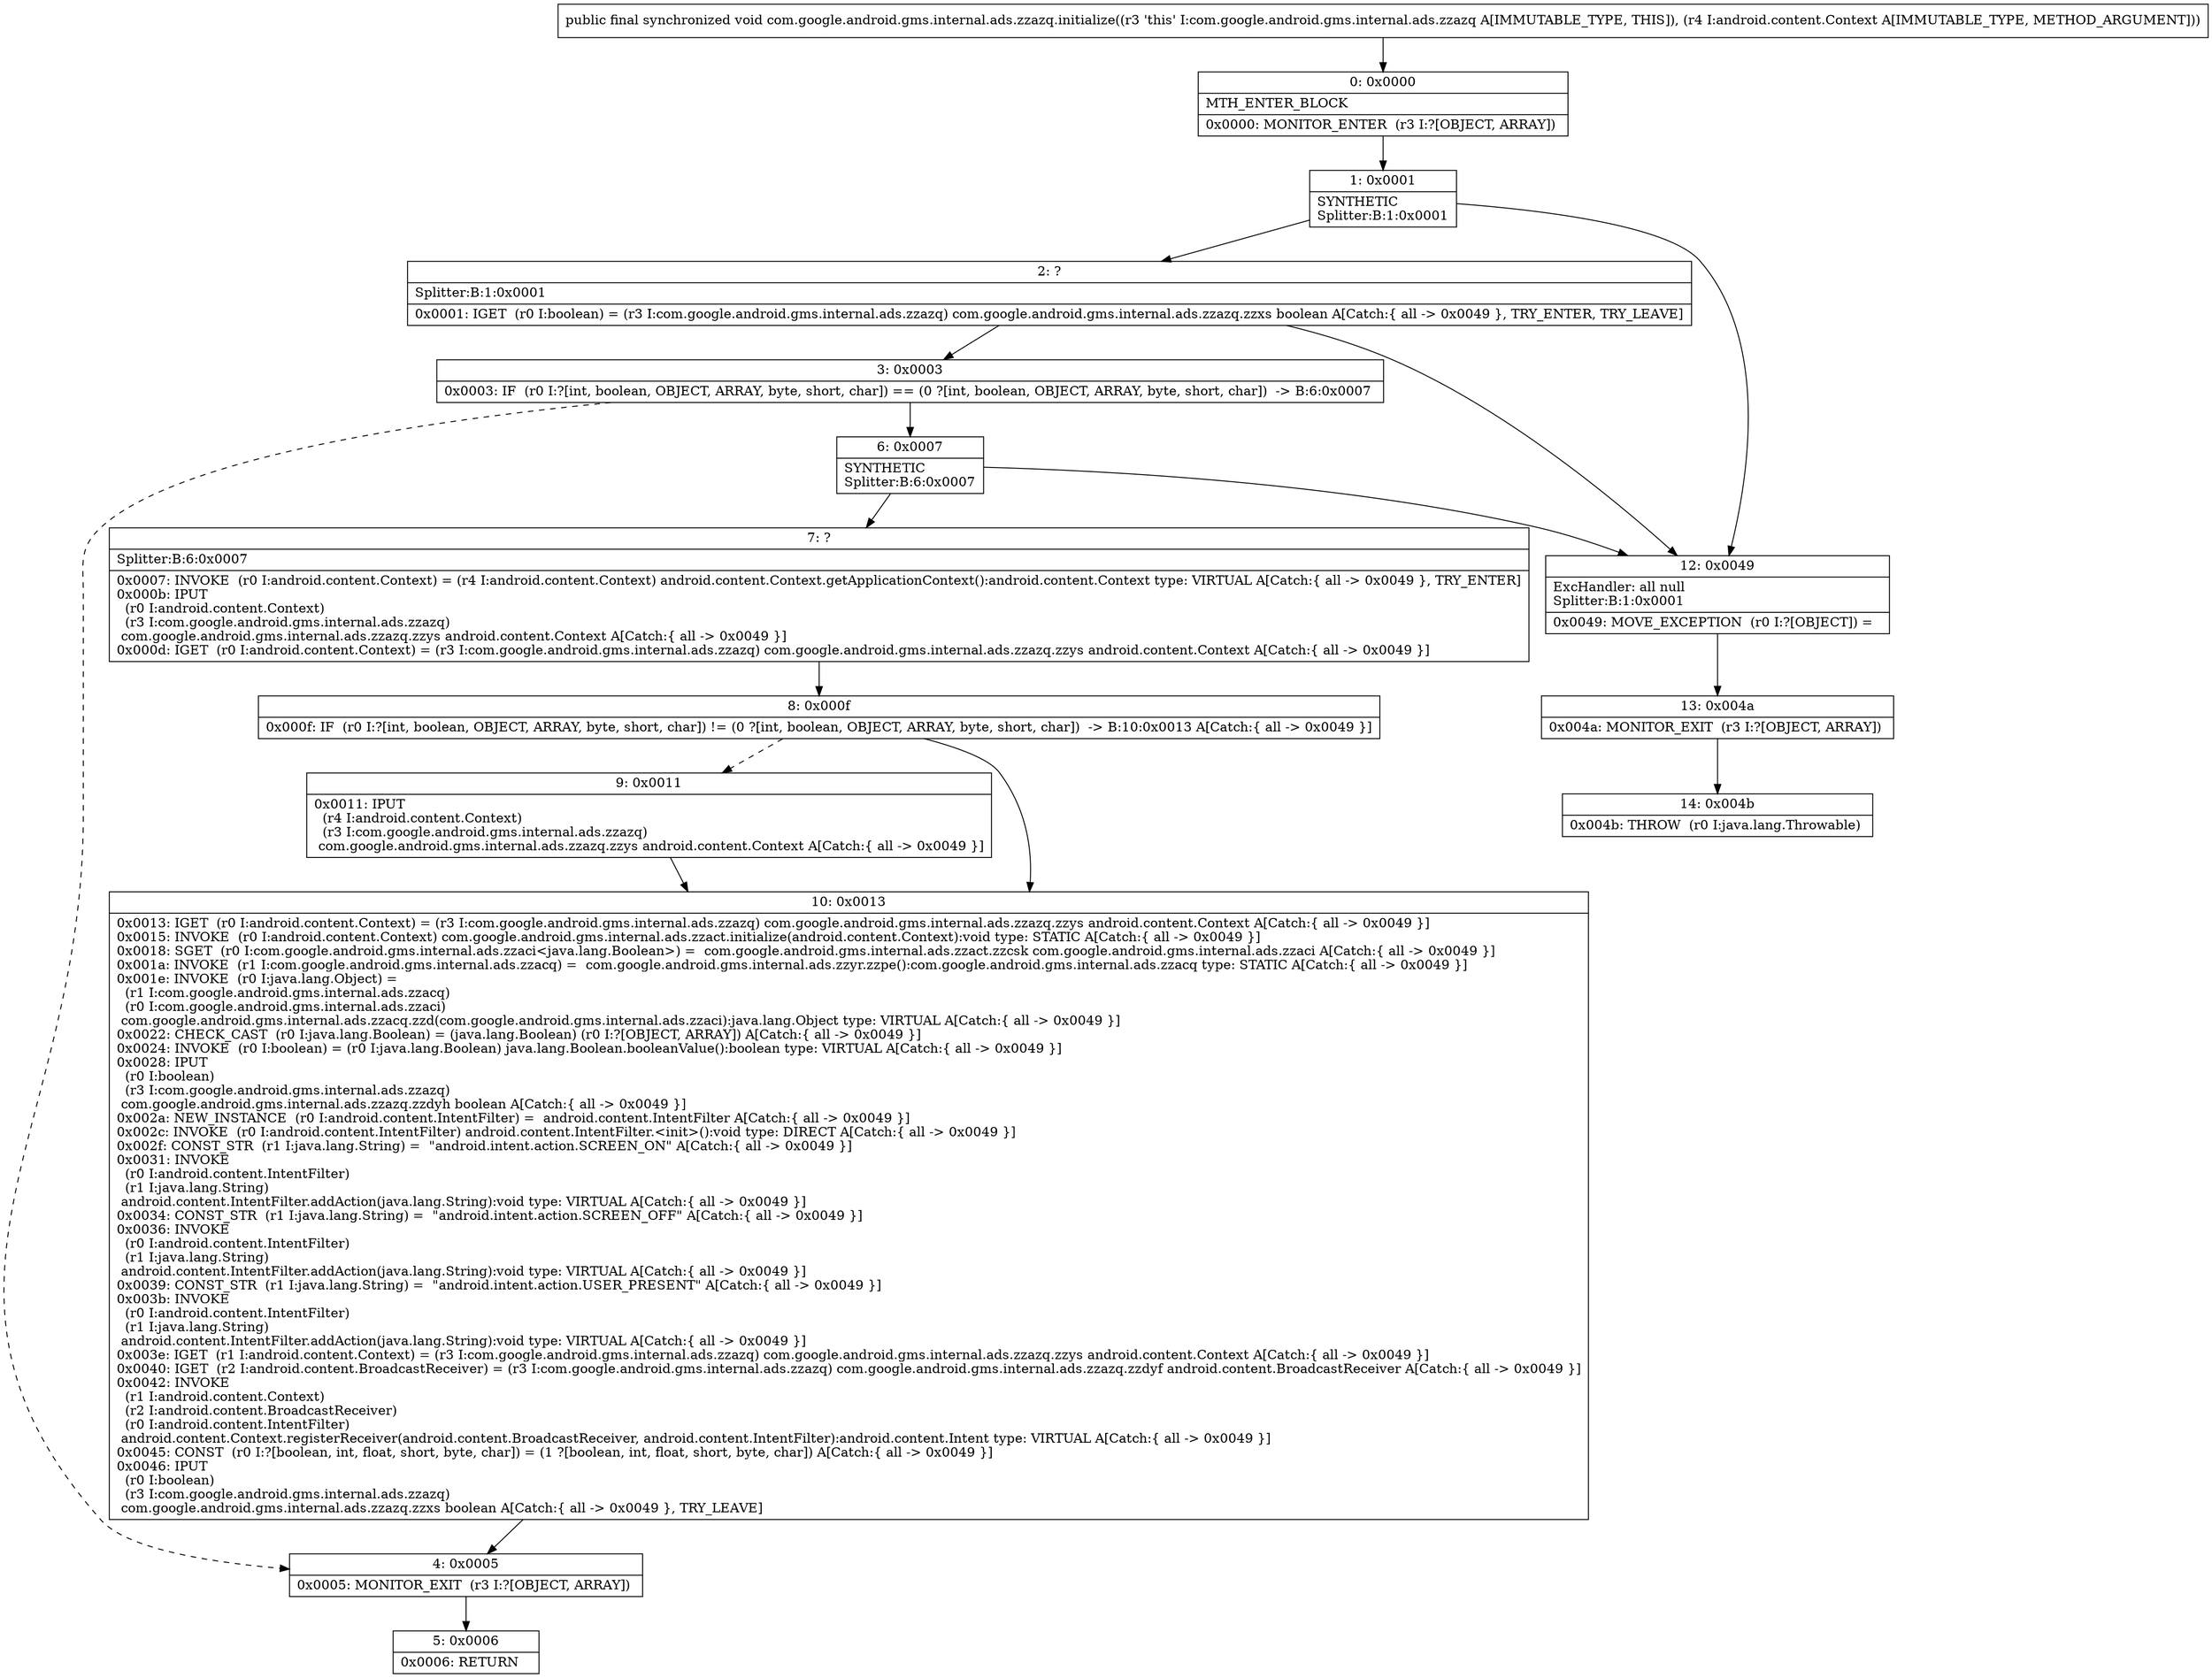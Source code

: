 digraph "CFG forcom.google.android.gms.internal.ads.zzazq.initialize(Landroid\/content\/Context;)V" {
Node_0 [shape=record,label="{0\:\ 0x0000|MTH_ENTER_BLOCK\l|0x0000: MONITOR_ENTER  (r3 I:?[OBJECT, ARRAY]) \l}"];
Node_1 [shape=record,label="{1\:\ 0x0001|SYNTHETIC\lSplitter:B:1:0x0001\l}"];
Node_2 [shape=record,label="{2\:\ ?|Splitter:B:1:0x0001\l|0x0001: IGET  (r0 I:boolean) = (r3 I:com.google.android.gms.internal.ads.zzazq) com.google.android.gms.internal.ads.zzazq.zzxs boolean A[Catch:\{ all \-\> 0x0049 \}, TRY_ENTER, TRY_LEAVE]\l}"];
Node_3 [shape=record,label="{3\:\ 0x0003|0x0003: IF  (r0 I:?[int, boolean, OBJECT, ARRAY, byte, short, char]) == (0 ?[int, boolean, OBJECT, ARRAY, byte, short, char])  \-\> B:6:0x0007 \l}"];
Node_4 [shape=record,label="{4\:\ 0x0005|0x0005: MONITOR_EXIT  (r3 I:?[OBJECT, ARRAY]) \l}"];
Node_5 [shape=record,label="{5\:\ 0x0006|0x0006: RETURN   \l}"];
Node_6 [shape=record,label="{6\:\ 0x0007|SYNTHETIC\lSplitter:B:6:0x0007\l}"];
Node_7 [shape=record,label="{7\:\ ?|Splitter:B:6:0x0007\l|0x0007: INVOKE  (r0 I:android.content.Context) = (r4 I:android.content.Context) android.content.Context.getApplicationContext():android.content.Context type: VIRTUAL A[Catch:\{ all \-\> 0x0049 \}, TRY_ENTER]\l0x000b: IPUT  \l  (r0 I:android.content.Context)\l  (r3 I:com.google.android.gms.internal.ads.zzazq)\l com.google.android.gms.internal.ads.zzazq.zzys android.content.Context A[Catch:\{ all \-\> 0x0049 \}]\l0x000d: IGET  (r0 I:android.content.Context) = (r3 I:com.google.android.gms.internal.ads.zzazq) com.google.android.gms.internal.ads.zzazq.zzys android.content.Context A[Catch:\{ all \-\> 0x0049 \}]\l}"];
Node_8 [shape=record,label="{8\:\ 0x000f|0x000f: IF  (r0 I:?[int, boolean, OBJECT, ARRAY, byte, short, char]) != (0 ?[int, boolean, OBJECT, ARRAY, byte, short, char])  \-\> B:10:0x0013 A[Catch:\{ all \-\> 0x0049 \}]\l}"];
Node_9 [shape=record,label="{9\:\ 0x0011|0x0011: IPUT  \l  (r4 I:android.content.Context)\l  (r3 I:com.google.android.gms.internal.ads.zzazq)\l com.google.android.gms.internal.ads.zzazq.zzys android.content.Context A[Catch:\{ all \-\> 0x0049 \}]\l}"];
Node_10 [shape=record,label="{10\:\ 0x0013|0x0013: IGET  (r0 I:android.content.Context) = (r3 I:com.google.android.gms.internal.ads.zzazq) com.google.android.gms.internal.ads.zzazq.zzys android.content.Context A[Catch:\{ all \-\> 0x0049 \}]\l0x0015: INVOKE  (r0 I:android.content.Context) com.google.android.gms.internal.ads.zzact.initialize(android.content.Context):void type: STATIC A[Catch:\{ all \-\> 0x0049 \}]\l0x0018: SGET  (r0 I:com.google.android.gms.internal.ads.zzaci\<java.lang.Boolean\>) =  com.google.android.gms.internal.ads.zzact.zzcsk com.google.android.gms.internal.ads.zzaci A[Catch:\{ all \-\> 0x0049 \}]\l0x001a: INVOKE  (r1 I:com.google.android.gms.internal.ads.zzacq) =  com.google.android.gms.internal.ads.zzyr.zzpe():com.google.android.gms.internal.ads.zzacq type: STATIC A[Catch:\{ all \-\> 0x0049 \}]\l0x001e: INVOKE  (r0 I:java.lang.Object) = \l  (r1 I:com.google.android.gms.internal.ads.zzacq)\l  (r0 I:com.google.android.gms.internal.ads.zzaci)\l com.google.android.gms.internal.ads.zzacq.zzd(com.google.android.gms.internal.ads.zzaci):java.lang.Object type: VIRTUAL A[Catch:\{ all \-\> 0x0049 \}]\l0x0022: CHECK_CAST  (r0 I:java.lang.Boolean) = (java.lang.Boolean) (r0 I:?[OBJECT, ARRAY]) A[Catch:\{ all \-\> 0x0049 \}]\l0x0024: INVOKE  (r0 I:boolean) = (r0 I:java.lang.Boolean) java.lang.Boolean.booleanValue():boolean type: VIRTUAL A[Catch:\{ all \-\> 0x0049 \}]\l0x0028: IPUT  \l  (r0 I:boolean)\l  (r3 I:com.google.android.gms.internal.ads.zzazq)\l com.google.android.gms.internal.ads.zzazq.zzdyh boolean A[Catch:\{ all \-\> 0x0049 \}]\l0x002a: NEW_INSTANCE  (r0 I:android.content.IntentFilter) =  android.content.IntentFilter A[Catch:\{ all \-\> 0x0049 \}]\l0x002c: INVOKE  (r0 I:android.content.IntentFilter) android.content.IntentFilter.\<init\>():void type: DIRECT A[Catch:\{ all \-\> 0x0049 \}]\l0x002f: CONST_STR  (r1 I:java.lang.String) =  \"android.intent.action.SCREEN_ON\" A[Catch:\{ all \-\> 0x0049 \}]\l0x0031: INVOKE  \l  (r0 I:android.content.IntentFilter)\l  (r1 I:java.lang.String)\l android.content.IntentFilter.addAction(java.lang.String):void type: VIRTUAL A[Catch:\{ all \-\> 0x0049 \}]\l0x0034: CONST_STR  (r1 I:java.lang.String) =  \"android.intent.action.SCREEN_OFF\" A[Catch:\{ all \-\> 0x0049 \}]\l0x0036: INVOKE  \l  (r0 I:android.content.IntentFilter)\l  (r1 I:java.lang.String)\l android.content.IntentFilter.addAction(java.lang.String):void type: VIRTUAL A[Catch:\{ all \-\> 0x0049 \}]\l0x0039: CONST_STR  (r1 I:java.lang.String) =  \"android.intent.action.USER_PRESENT\" A[Catch:\{ all \-\> 0x0049 \}]\l0x003b: INVOKE  \l  (r0 I:android.content.IntentFilter)\l  (r1 I:java.lang.String)\l android.content.IntentFilter.addAction(java.lang.String):void type: VIRTUAL A[Catch:\{ all \-\> 0x0049 \}]\l0x003e: IGET  (r1 I:android.content.Context) = (r3 I:com.google.android.gms.internal.ads.zzazq) com.google.android.gms.internal.ads.zzazq.zzys android.content.Context A[Catch:\{ all \-\> 0x0049 \}]\l0x0040: IGET  (r2 I:android.content.BroadcastReceiver) = (r3 I:com.google.android.gms.internal.ads.zzazq) com.google.android.gms.internal.ads.zzazq.zzdyf android.content.BroadcastReceiver A[Catch:\{ all \-\> 0x0049 \}]\l0x0042: INVOKE  \l  (r1 I:android.content.Context)\l  (r2 I:android.content.BroadcastReceiver)\l  (r0 I:android.content.IntentFilter)\l android.content.Context.registerReceiver(android.content.BroadcastReceiver, android.content.IntentFilter):android.content.Intent type: VIRTUAL A[Catch:\{ all \-\> 0x0049 \}]\l0x0045: CONST  (r0 I:?[boolean, int, float, short, byte, char]) = (1 ?[boolean, int, float, short, byte, char]) A[Catch:\{ all \-\> 0x0049 \}]\l0x0046: IPUT  \l  (r0 I:boolean)\l  (r3 I:com.google.android.gms.internal.ads.zzazq)\l com.google.android.gms.internal.ads.zzazq.zzxs boolean A[Catch:\{ all \-\> 0x0049 \}, TRY_LEAVE]\l}"];
Node_12 [shape=record,label="{12\:\ 0x0049|ExcHandler: all null\lSplitter:B:1:0x0001\l|0x0049: MOVE_EXCEPTION  (r0 I:?[OBJECT]) =  \l}"];
Node_13 [shape=record,label="{13\:\ 0x004a|0x004a: MONITOR_EXIT  (r3 I:?[OBJECT, ARRAY]) \l}"];
Node_14 [shape=record,label="{14\:\ 0x004b|0x004b: THROW  (r0 I:java.lang.Throwable) \l}"];
MethodNode[shape=record,label="{public final synchronized void com.google.android.gms.internal.ads.zzazq.initialize((r3 'this' I:com.google.android.gms.internal.ads.zzazq A[IMMUTABLE_TYPE, THIS]), (r4 I:android.content.Context A[IMMUTABLE_TYPE, METHOD_ARGUMENT])) }"];
MethodNode -> Node_0;
Node_0 -> Node_1;
Node_1 -> Node_2;
Node_1 -> Node_12;
Node_2 -> Node_3;
Node_2 -> Node_12;
Node_3 -> Node_4[style=dashed];
Node_3 -> Node_6;
Node_4 -> Node_5;
Node_6 -> Node_7;
Node_6 -> Node_12;
Node_7 -> Node_8;
Node_8 -> Node_9[style=dashed];
Node_8 -> Node_10;
Node_9 -> Node_10;
Node_10 -> Node_4;
Node_12 -> Node_13;
Node_13 -> Node_14;
}

